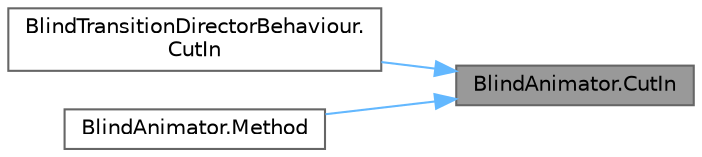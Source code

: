 digraph "BlindAnimator.CutIn"
{
 // LATEX_PDF_SIZE
  bgcolor="transparent";
  edge [fontname=Helvetica,fontsize=10,labelfontname=Helvetica,labelfontsize=10];
  node [fontname=Helvetica,fontsize=10,shape=box,height=0.2,width=0.4];
  rankdir="RL";
  Node1 [id="Node000001",label="BlindAnimator.CutIn",height=0.2,width=0.4,color="gray40", fillcolor="grey60", style="filled", fontcolor="black",tooltip=" "];
  Node1 -> Node2 [id="edge1_Node000001_Node000002",dir="back",color="steelblue1",style="solid",tooltip=" "];
  Node2 [id="Node000002",label="BlindTransitionDirectorBehaviour.\lCutIn",height=0.2,width=0.4,color="grey40", fillcolor="white", style="filled",URL="$class_blind_transition_director_behaviour.html#a9b4341484211d2263658a9b03fbc5b2d",tooltip=" "];
  Node1 -> Node3 [id="edge2_Node000001_Node000003",dir="back",color="steelblue1",style="solid",tooltip=" "];
  Node3 [id="Node000003",label="BlindAnimator.Method",height=0.2,width=0.4,color="grey40", fillcolor="white", style="filled",URL="$class_blind_animator.html#ad7f76aefed420166eaf0d8830f19491d",tooltip=" "];
}
